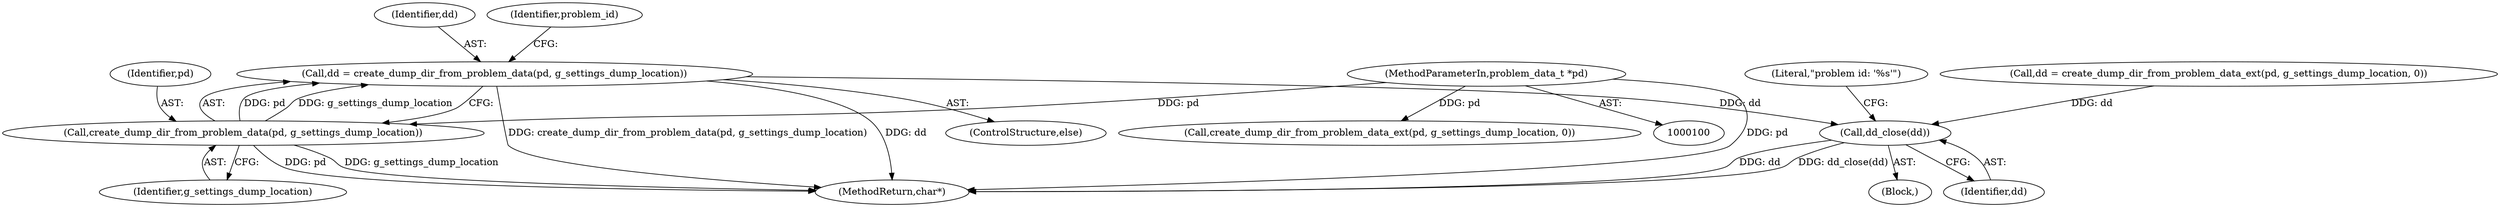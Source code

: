 digraph "0_abrt_8939398b82006ba1fec4ed491339fc075f43fc7c_3@API" {
"1000117" [label="(Call,dd = create_dump_dir_from_problem_data(pd, g_settings_dump_location))"];
"1000119" [label="(Call,create_dump_dir_from_problem_data(pd, g_settings_dump_location))"];
"1000101" [label="(MethodParameterIn,problem_data_t *pd)"];
"1000135" [label="(Call,dd_close(dd))"];
"1000142" [label="(MethodReturn,char*)"];
"1000138" [label="(Literal,\"problem id: '%s'\")"];
"1000117" [label="(Call,dd = create_dump_dir_from_problem_data(pd, g_settings_dump_location))"];
"1000118" [label="(Identifier,dd)"];
"1000110" [label="(Call,dd = create_dump_dir_from_problem_data_ext(pd, g_settings_dump_location, 0))"];
"1000112" [label="(Call,create_dump_dir_from_problem_data_ext(pd, g_settings_dump_location, 0))"];
"1000120" [label="(Identifier,pd)"];
"1000119" [label="(Call,create_dump_dir_from_problem_data(pd, g_settings_dump_location))"];
"1000135" [label="(Call,dd_close(dd))"];
"1000124" [label="(Identifier,problem_id)"];
"1000121" [label="(Identifier,g_settings_dump_location)"];
"1000128" [label="(Block,)"];
"1000136" [label="(Identifier,dd)"];
"1000101" [label="(MethodParameterIn,problem_data_t *pd)"];
"1000116" [label="(ControlStructure,else)"];
"1000117" -> "1000116"  [label="AST: "];
"1000117" -> "1000119"  [label="CFG: "];
"1000118" -> "1000117"  [label="AST: "];
"1000119" -> "1000117"  [label="AST: "];
"1000124" -> "1000117"  [label="CFG: "];
"1000117" -> "1000142"  [label="DDG: dd"];
"1000117" -> "1000142"  [label="DDG: create_dump_dir_from_problem_data(pd, g_settings_dump_location)"];
"1000119" -> "1000117"  [label="DDG: pd"];
"1000119" -> "1000117"  [label="DDG: g_settings_dump_location"];
"1000117" -> "1000135"  [label="DDG: dd"];
"1000119" -> "1000121"  [label="CFG: "];
"1000120" -> "1000119"  [label="AST: "];
"1000121" -> "1000119"  [label="AST: "];
"1000119" -> "1000142"  [label="DDG: g_settings_dump_location"];
"1000119" -> "1000142"  [label="DDG: pd"];
"1000101" -> "1000119"  [label="DDG: pd"];
"1000101" -> "1000100"  [label="AST: "];
"1000101" -> "1000142"  [label="DDG: pd"];
"1000101" -> "1000112"  [label="DDG: pd"];
"1000135" -> "1000128"  [label="AST: "];
"1000135" -> "1000136"  [label="CFG: "];
"1000136" -> "1000135"  [label="AST: "];
"1000138" -> "1000135"  [label="CFG: "];
"1000135" -> "1000142"  [label="DDG: dd"];
"1000135" -> "1000142"  [label="DDG: dd_close(dd)"];
"1000110" -> "1000135"  [label="DDG: dd"];
}

